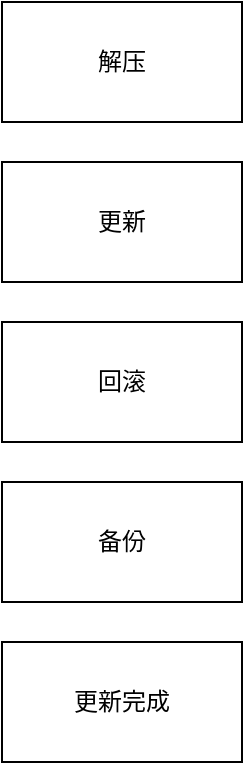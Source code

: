 <mxfile version="12.9.6" type="github">
  <diagram id="5lXAHkHlnkZpg1K_J8hw" name="Page-1">
    <mxGraphModel dx="1612" dy="833" grid="1" gridSize="10" guides="1" tooltips="1" connect="1" arrows="1" fold="1" page="1" pageScale="1" pageWidth="827" pageHeight="1169" math="0" shadow="0">
      <root>
        <mxCell id="0" />
        <mxCell id="1" parent="0" />
        <mxCell id="9CGTjkAQTBcYL7eqiuUe-1" value="解压" style="rounded=0;whiteSpace=wrap;html=1;" vertex="1" parent="1">
          <mxGeometry x="10" y="10" width="120" height="60" as="geometry" />
        </mxCell>
        <mxCell id="9CGTjkAQTBcYL7eqiuUe-3" value="更新" style="rounded=0;whiteSpace=wrap;html=1;" vertex="1" parent="1">
          <mxGeometry x="10" y="90" width="120" height="60" as="geometry" />
        </mxCell>
        <mxCell id="9CGTjkAQTBcYL7eqiuUe-4" value="回滚" style="rounded=0;whiteSpace=wrap;html=1;" vertex="1" parent="1">
          <mxGeometry x="10" y="170" width="120" height="60" as="geometry" />
        </mxCell>
        <mxCell id="9CGTjkAQTBcYL7eqiuUe-5" value="备份" style="rounded=0;whiteSpace=wrap;html=1;" vertex="1" parent="1">
          <mxGeometry x="10" y="250" width="120" height="60" as="geometry" />
        </mxCell>
        <mxCell id="9CGTjkAQTBcYL7eqiuUe-6" value="更新完成" style="rounded=0;whiteSpace=wrap;html=1;" vertex="1" parent="1">
          <mxGeometry x="10" y="330" width="120" height="60" as="geometry" />
        </mxCell>
      </root>
    </mxGraphModel>
  </diagram>
</mxfile>
